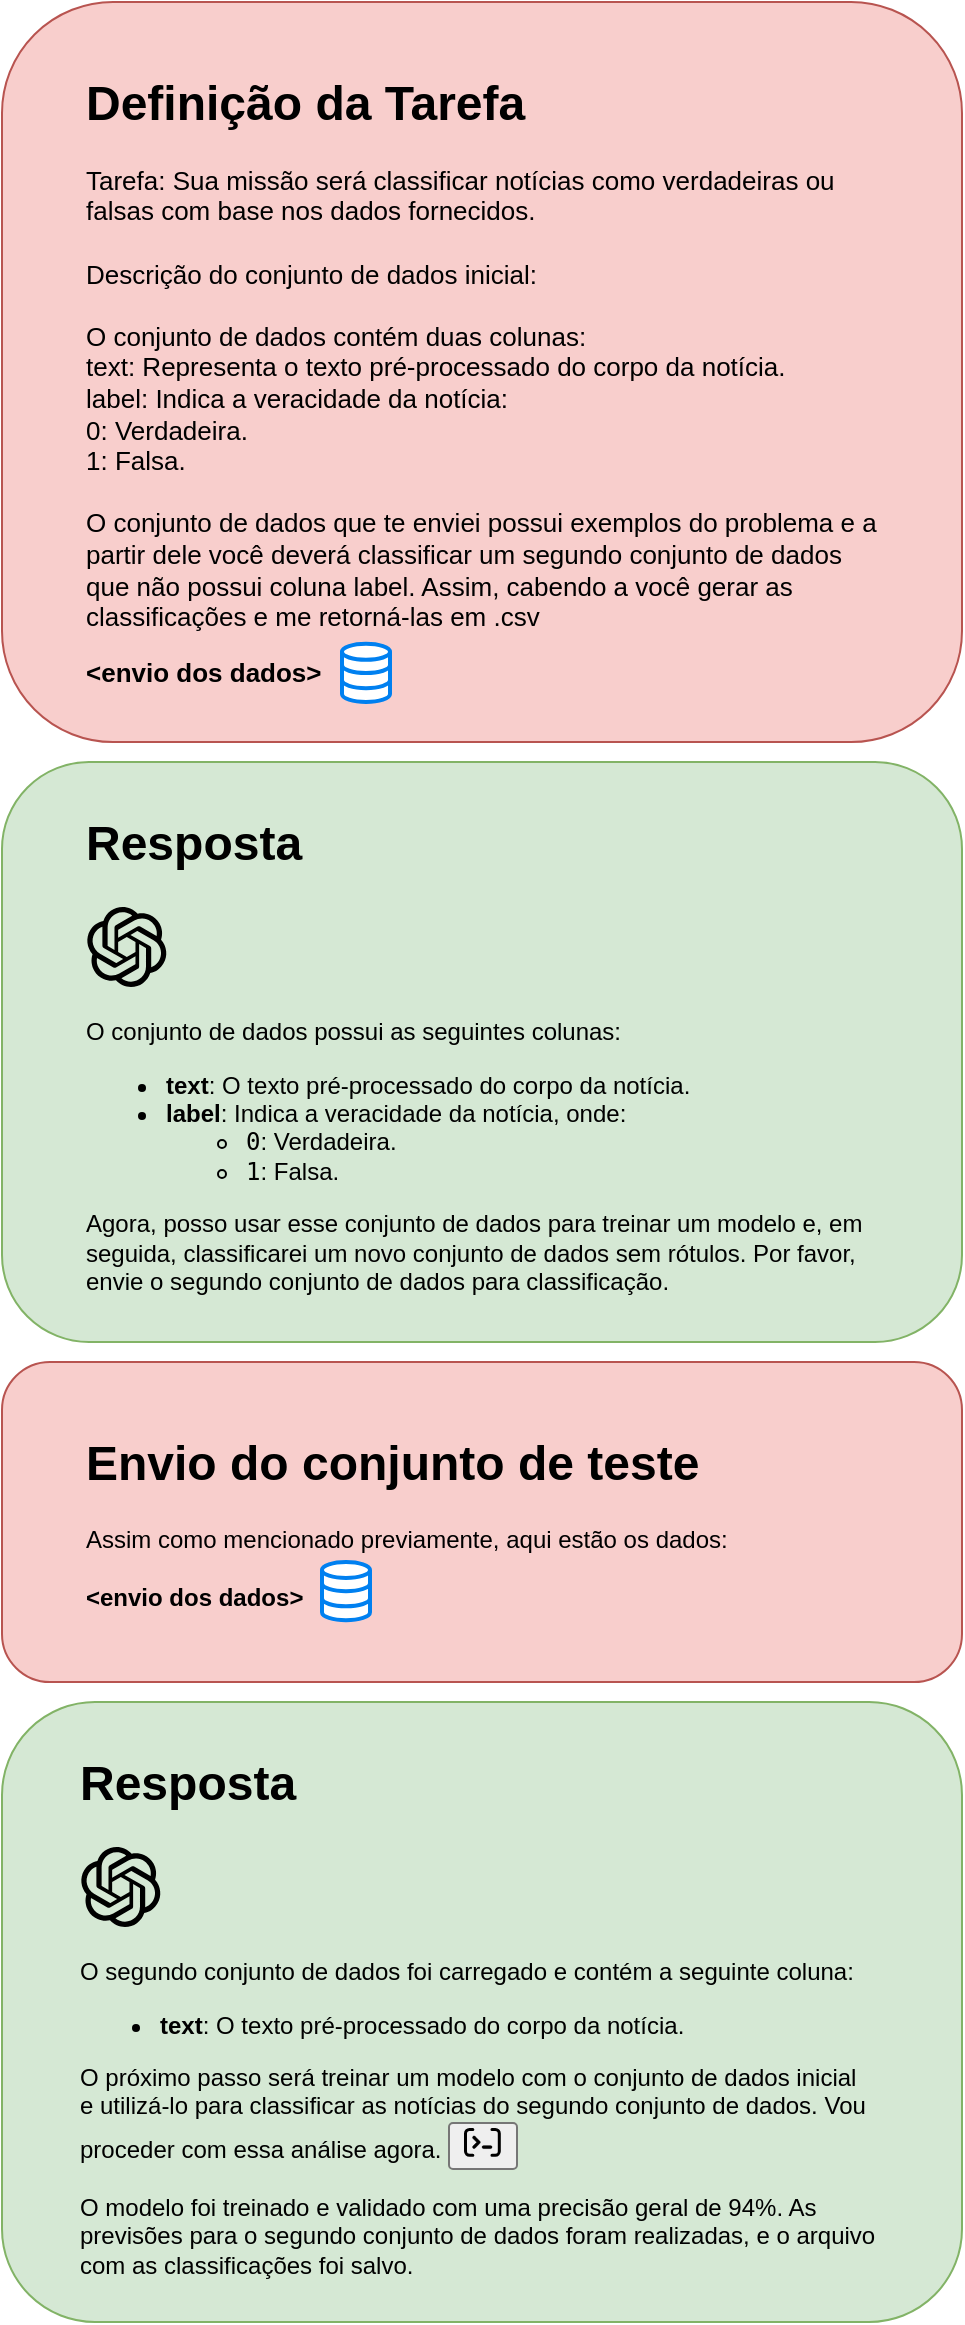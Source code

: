 <mxfile version="26.0.7">
  <diagram name="Página-1" id="WgDCIn0CrFyNTpKXzHxv">
    <mxGraphModel dx="1188" dy="651" grid="1" gridSize="10" guides="1" tooltips="1" connect="1" arrows="1" fold="1" page="1" pageScale="1" pageWidth="827" pageHeight="1169" math="0" shadow="0">
      <root>
        <mxCell id="0" />
        <mxCell id="1" parent="0" />
        <mxCell id="YMyKpo8Cfjpo-RFjcP_J-1" value="" style="rounded=1;whiteSpace=wrap;html=1;fillColor=#f8cecc;strokeColor=#b85450;" parent="1" vertex="1">
          <mxGeometry x="220" y="90" width="480" height="370" as="geometry" />
        </mxCell>
        <mxCell id="YMyKpo8Cfjpo-RFjcP_J-2" value="&lt;h1 style=&quot;margin-top: 0px;&quot;&gt;Definição da Tarefa&lt;/h1&gt;&lt;p&gt;&lt;font style=&quot;font-size: 13px;&quot;&gt;Tarefa: Sua missão será classificar notícias como verdadeiras ou falsas com base nos dados fornecidos.&lt;br&gt;&lt;br&gt;Descrição do conjunto de dados inicial:&lt;br&gt;&lt;br&gt;O conjunto de dados contém duas colunas:&lt;br&gt;text: Representa o texto pré-processado do corpo da notícia.&lt;br&gt;label: Indica a veracidade da notícia:&lt;br&gt;0: Verdadeira.&lt;br&gt;1: Falsa.&lt;br&gt;&lt;br&gt;O conjunto de dados que te enviei possui exemplos do problema e a partir dele você deverá classificar um segundo conjunto de dados que não possui coluna label. Assim, cabendo a você gerar as classificações e me retorná-las em .csv&lt;/font&gt;&lt;/p&gt;&lt;p&gt;&lt;font style=&quot;font-size: 13px;&quot;&gt;&lt;b&gt;&amp;lt;envio dos dados&amp;gt;&lt;/b&gt;&lt;/font&gt;&lt;/p&gt;" style="text;html=1;whiteSpace=wrap;overflow=hidden;rounded=0;" parent="1" vertex="1">
          <mxGeometry x="260" y="120" width="400" height="320" as="geometry" />
        </mxCell>
        <mxCell id="YMyKpo8Cfjpo-RFjcP_J-3" value="" style="rounded=1;whiteSpace=wrap;html=1;fillColor=#d5e8d4;strokeColor=#82b366;" parent="1" vertex="1">
          <mxGeometry x="220" y="470" width="480" height="290" as="geometry" />
        </mxCell>
        <mxCell id="YMyKpo8Cfjpo-RFjcP_J-4" value="&lt;h1 style=&quot;margin-top: 0px;&quot;&gt;Resposta&lt;/h1&gt;&lt;div&gt;&lt;div class=&quot;flex-shrink-0 flex flex-col relative items-end&quot;&gt;&lt;div class=&quot;pt-0&quot;&gt;&lt;div class=&quot;gizmo-shadow-stroke flex h-8 w-8 items-center justify-center overflow-hidden rounded-full&quot;&gt;&lt;div class=&quot;h-full w-full&quot;&gt;&lt;div class=&quot;gizmo-shadow-stroke relative flex h-full items-center justify-center rounded-full bg-token-main-surface-primary text-token-text-primary brand:after:shadow-none&quot;&gt;&lt;svg role=&quot;img&quot; class=&quot;h-2/3 w-2/3 brand:h-full brand:w-full&quot; xmlns=&quot;http://www.w3.org/2000/svg&quot; fill=&quot;none&quot; viewBox=&quot;0 0 41 41&quot; height=&quot;41&quot; width=&quot;41&quot;&gt;&lt;text y=&quot;-9999&quot; x=&quot;-9999&quot;&gt;&lt;/text&gt;&lt;path fill=&quot;currentColor&quot; d=&quot;M37.532 16.871C37.981 15.524 38.136 14.097 37.989 12.686C37.841 11.274 37.393 9.911 36.676 8.686C35.613 6.834 33.988 5.368 32.037 4.498C30.086 3.629 27.91 3.403 25.822 3.851C24.88 2.789 23.722 1.941 22.426 1.363C21.13 0.786 19.725 0.491 18.306 0.5C16.171 0.495 14.089 1.168 12.361 2.422C10.633 3.676 9.349 5.447 8.692 7.478C7.301 7.763 5.987 8.341 4.838 9.175C3.689 10.009 2.731 11.078 2.028 12.312C0.956 14.159 0.499 16.299 0.722 18.423C0.944 20.547 1.836 22.545 3.268 24.129C2.82 25.476 2.664 26.903 2.812 28.314C2.96 29.726 3.407 31.089 4.124 32.314C5.188 34.166 6.812 35.632 8.763 36.501C10.714 37.37 12.891 37.597 14.979 37.149C15.921 38.211 17.079 39.059 18.375 39.637C19.671 40.214 21.076 40.509 22.495 40.5C24.631 40.505 26.713 39.832 28.442 38.577C30.17 37.322 31.456 35.551 32.112 33.518C33.503 33.233 34.817 32.655 35.966 31.821C37.115 30.987 38.073 29.918 38.775 28.684C39.846 26.837 40.302 24.698 40.079 22.575C39.856 20.452 38.964 18.454 37.532 16.871ZM22.498 37.885C20.744 37.887 19.046 37.273 17.699 36.15C17.76 36.117 17.867 36.059 17.936 36.016L25.9 31.416C26.1 31.302 26.266 31.137 26.381 30.938C26.496 30.739 26.556 30.512 26.555 30.282V19.054L29.921 20.998C29.939 21.007 29.954 21.02 29.966 21.036C29.977 21.052 29.984 21.071 29.987 21.09V30.389C29.984 32.375 29.195 34.279 27.791 35.684C26.387 37.089 24.484 37.881 22.498 37.885ZM6.392 31.006C5.514 29.489 5.197 27.711 5.498 25.983C5.557 26.019 5.66 26.082 5.735 26.124L13.699 30.725C13.898 30.841 14.123 30.902 14.353 30.902C14.583 30.902 14.809 30.841 15.007 30.725L24.731 25.11V28.998C24.732 29.018 24.728 29.038 24.72 29.056C24.712 29.074 24.699 29.089 24.683 29.101L16.632 33.75C14.91 34.742 12.864 35.01 10.945 34.495C9.025 33.981 7.388 32.726 6.392 31.006ZM4.297 13.619C5.172 12.1 6.553 10.936 8.199 10.333C8.199 10.401 8.195 10.523 8.195 10.607V19.808C8.194 20.038 8.253 20.264 8.368 20.463C8.483 20.662 8.649 20.827 8.849 20.94L18.572 26.554L15.206 28.498C15.189 28.509 15.17 28.515 15.15 28.517C15.131 28.519 15.111 28.516 15.092 28.508L7.04 23.856C5.321 22.86 4.067 21.224 3.553 19.305C3.039 17.386 3.306 15.341 4.297 13.619ZM31.955 20.056L22.231 14.441L25.598 12.498C25.614 12.487 25.633 12.48 25.653 12.479C25.673 12.477 25.693 12.48 25.711 12.488L33.763 17.136C34.997 17.849 36.002 18.898 36.661 20.161C37.319 21.424 37.605 22.849 37.483 24.268C37.362 25.688 36.838 27.043 35.974 28.176C35.11 29.309 33.941 30.172 32.605 30.664C32.605 30.595 32.605 30.473 32.605 30.389V21.188C32.607 20.959 32.547 20.733 32.433 20.534C32.319 20.335 32.154 20.17 31.955 20.056ZM35.306 15.013C35.246 14.976 35.143 14.914 35.069 14.872L27.105 10.271C26.906 10.155 26.68 10.094 26.45 10.094C26.221 10.094 25.995 10.155 25.796 10.271L16.073 15.886V11.998C16.072 11.978 16.075 11.959 16.084 11.941C16.092 11.922 16.105 11.907 16.121 11.895L24.172 7.25C25.405 6.539 26.816 6.194 28.238 6.255C29.661 6.316 31.036 6.781 32.204 7.595C33.372 8.409 34.284 9.539 34.833 10.853C35.383 12.167 35.546 13.61 35.306 15.013ZM14.242 21.942L10.875 19.998C10.858 19.989 10.842 19.976 10.831 19.96C10.819 19.944 10.812 19.925 10.81 19.906V10.607C10.811 9.183 11.217 7.788 11.982 6.587C12.747 5.385 13.838 4.427 15.127 3.823C16.417 3.219 17.852 2.995 19.265 3.177C20.677 3.359 22.009 3.939 23.103 4.851C23.043 4.884 22.937 4.942 22.867 4.985L14.902 9.585C14.703 9.699 14.537 9.864 14.421 10.063C14.306 10.262 14.247 10.488 14.248 10.717L14.242 21.942ZM16.071 17.999L20.402 15.498L24.733 17.997V22.998L20.402 25.498L16.071 22.998V17.999Z&quot;&gt;&lt;/path&gt;&lt;/svg&gt;&lt;/div&gt;&lt;/div&gt;&lt;/div&gt;&lt;/div&gt;&lt;/div&gt;&lt;div class=&quot;group/conversation-turn relative flex w-full min-w-0 flex-col agent-turn&quot;&gt;&lt;div class=&quot;flex-col gap-1 md:gap-3&quot;&gt;&lt;div class=&quot;flex max-w-full flex-col flex-grow&quot;&gt;&lt;div data-message-model-slug=&quot;gpt-4o&quot; class=&quot;min-h-8 text-message flex w-full flex-col items-end gap-2 whitespace-normal break-words text-start [.text-message+&amp;amp;]:mt-5&quot; dir=&quot;auto&quot; data-message-id=&quot;8d38f165-af83-4453-bf22-20129d14ee3f&quot; data-message-author-role=&quot;assistant&quot;&gt;&lt;div class=&quot;flex w-full flex-col gap-1 empty:hidden first:pt-[3px]&quot;&gt;&lt;div class=&quot;markdown prose w-full break-words dark:prose-invert dark&quot;&gt;&lt;p&gt;O conjunto de dados possui as seguintes colunas:&lt;/p&gt;&lt;ul&gt;&lt;li&gt;&lt;strong&gt;text&lt;/strong&gt;: O texto pré-processado do corpo da notícia.&lt;/li&gt;&lt;li&gt;&lt;strong&gt;label&lt;/strong&gt;: Indica a veracidade da notícia, onde:&lt;ul&gt;&lt;li&gt;&lt;code&gt;0&lt;/code&gt;: Verdadeira.&lt;/li&gt;&lt;li&gt;&lt;code&gt;1&lt;/code&gt;: Falsa.&lt;/li&gt;&lt;/ul&gt;&lt;/li&gt;&lt;/ul&gt;&lt;p&gt;Agora, posso usar esse conjunto de dados para treinar um modelo e, em seguida, classificarei um novo conjunto de dados sem rótulos. Por favor, envie o segundo conjunto de dados para classificação.&lt;/p&gt;&lt;/div&gt;&lt;/div&gt;&lt;/div&gt;&lt;/div&gt;&lt;/div&gt;&lt;/div&gt;&lt;/div&gt;" style="text;html=1;whiteSpace=wrap;overflow=hidden;rounded=0;" parent="1" vertex="1">
          <mxGeometry x="260" y="490" width="400" height="260" as="geometry" />
        </mxCell>
        <mxCell id="RVSfV_5nLMz8Svixe5_z-2" value="" style="rounded=1;whiteSpace=wrap;html=1;fillColor=#f8cecc;strokeColor=#b85450;" vertex="1" parent="1">
          <mxGeometry x="220" y="770" width="480" height="160" as="geometry" />
        </mxCell>
        <mxCell id="RVSfV_5nLMz8Svixe5_z-3" value="&lt;h1 style=&quot;margin-top: 0px;&quot;&gt;Envio do conjunto de teste&lt;/h1&gt;&lt;div&gt;Assim como mencionado previamente, aqui estão os dados:&lt;/div&gt;&lt;div&gt;&lt;br&gt;&lt;/div&gt;&lt;div&gt;&lt;b&gt;&amp;lt;envio dos dados&amp;gt;&lt;/b&gt;&lt;/div&gt;" style="text;html=1;whiteSpace=wrap;overflow=hidden;rounded=0;" vertex="1" parent="1">
          <mxGeometry x="260" y="800" width="400" height="110" as="geometry" />
        </mxCell>
        <mxCell id="RVSfV_5nLMz8Svixe5_z-4" value="" style="html=1;verticalLabelPosition=bottom;align=center;labelBackgroundColor=#ffffff;verticalAlign=top;strokeWidth=2;strokeColor=#0080F0;shadow=0;dashed=0;shape=mxgraph.ios7.icons.data;" vertex="1" parent="1">
          <mxGeometry x="390" y="410.9" width="24" height="29.1" as="geometry" />
        </mxCell>
        <mxCell id="RVSfV_5nLMz8Svixe5_z-5" value="" style="html=1;verticalLabelPosition=bottom;align=center;labelBackgroundColor=#ffffff;verticalAlign=top;strokeWidth=2;strokeColor=#0080F0;shadow=0;dashed=0;shape=mxgraph.ios7.icons.data;" vertex="1" parent="1">
          <mxGeometry x="380" y="870" width="24" height="29.1" as="geometry" />
        </mxCell>
        <mxCell id="RVSfV_5nLMz8Svixe5_z-7" value="" style="rounded=1;whiteSpace=wrap;html=1;fillColor=#d5e8d4;strokeColor=#82b366;" vertex="1" parent="1">
          <mxGeometry x="220" y="940" width="480" height="310" as="geometry" />
        </mxCell>
        <mxCell id="RVSfV_5nLMz8Svixe5_z-8" value="&lt;h1 style=&quot;margin-top: 0px;&quot;&gt;Resposta&lt;/h1&gt;&lt;div class=&quot;flex-shrink-0 flex flex-col relative items-end&quot;&gt;&lt;div class=&quot;pt-0&quot;&gt;&lt;div class=&quot;gizmo-shadow-stroke flex h-8 w-8 items-center justify-center overflow-hidden rounded-full&quot;&gt;&lt;div class=&quot;h-full w-full&quot;&gt;&lt;div class=&quot;gizmo-shadow-stroke relative flex h-full items-center justify-center rounded-full bg-token-main-surface-primary text-token-text-primary brand:after:shadow-none&quot;&gt;&lt;svg role=&quot;img&quot; class=&quot;h-2/3 w-2/3 brand:h-full brand:w-full&quot; xmlns=&quot;http://www.w3.org/2000/svg&quot; fill=&quot;none&quot; viewBox=&quot;0 0 41 41&quot; height=&quot;41&quot; width=&quot;41&quot;&gt;&lt;text y=&quot;-9999&quot; x=&quot;-9999&quot;&gt;&lt;/text&gt;&lt;path fill=&quot;currentColor&quot; d=&quot;M37.532 16.871C37.981 15.524 38.136 14.097 37.989 12.686C37.841 11.274 37.393 9.911 36.676 8.686C35.613 6.834 33.988 5.368 32.037 4.498C30.086 3.629 27.91 3.403 25.822 3.851C24.88 2.789 23.722 1.941 22.426 1.363C21.13 0.786 19.725 0.491 18.306 0.5C16.171 0.495 14.089 1.168 12.361 2.422C10.633 3.676 9.349 5.447 8.692 7.478C7.301 7.763 5.987 8.341 4.838 9.175C3.689 10.009 2.731 11.078 2.028 12.312C0.956 14.159 0.499 16.299 0.722 18.423C0.944 20.547 1.836 22.545 3.268 24.129C2.82 25.476 2.664 26.903 2.812 28.314C2.96 29.726 3.407 31.089 4.124 32.314C5.188 34.166 6.812 35.632 8.763 36.501C10.714 37.37 12.891 37.597 14.979 37.149C15.921 38.211 17.079 39.059 18.375 39.637C19.671 40.214 21.076 40.509 22.495 40.5C24.631 40.505 26.713 39.832 28.442 38.577C30.17 37.322 31.456 35.551 32.112 33.518C33.503 33.233 34.817 32.655 35.966 31.821C37.115 30.987 38.073 29.918 38.775 28.684C39.846 26.837 40.302 24.698 40.079 22.575C39.856 20.452 38.964 18.454 37.532 16.871ZM22.498 37.885C20.744 37.887 19.046 37.273 17.699 36.15C17.76 36.117 17.867 36.059 17.936 36.016L25.9 31.416C26.1 31.302 26.266 31.137 26.381 30.938C26.496 30.739 26.556 30.512 26.555 30.282V19.054L29.921 20.998C29.939 21.007 29.954 21.02 29.966 21.036C29.977 21.052 29.984 21.071 29.987 21.09V30.389C29.984 32.375 29.195 34.279 27.791 35.684C26.387 37.089 24.484 37.881 22.498 37.885ZM6.392 31.006C5.514 29.489 5.197 27.711 5.498 25.983C5.557 26.019 5.66 26.082 5.735 26.124L13.699 30.725C13.898 30.841 14.123 30.902 14.353 30.902C14.583 30.902 14.809 30.841 15.007 30.725L24.731 25.11V28.998C24.732 29.018 24.728 29.038 24.72 29.056C24.712 29.074 24.699 29.089 24.683 29.101L16.632 33.75C14.91 34.742 12.864 35.01 10.945 34.495C9.025 33.981 7.388 32.726 6.392 31.006ZM4.297 13.619C5.172 12.1 6.553 10.936 8.199 10.333C8.199 10.401 8.195 10.523 8.195 10.607V19.808C8.194 20.038 8.253 20.264 8.368 20.463C8.483 20.662 8.649 20.827 8.849 20.94L18.572 26.554L15.206 28.498C15.189 28.509 15.17 28.515 15.15 28.517C15.131 28.519 15.111 28.516 15.092 28.508L7.04 23.856C5.321 22.86 4.067 21.224 3.553 19.305C3.039 17.386 3.306 15.341 4.297 13.619ZM31.955 20.056L22.231 14.441L25.598 12.498C25.614 12.487 25.633 12.48 25.653 12.479C25.673 12.477 25.693 12.48 25.711 12.488L33.763 17.136C34.997 17.849 36.002 18.898 36.661 20.161C37.319 21.424 37.605 22.849 37.483 24.268C37.362 25.688 36.838 27.043 35.974 28.176C35.11 29.309 33.941 30.172 32.605 30.664C32.605 30.595 32.605 30.473 32.605 30.389V21.188C32.607 20.959 32.547 20.733 32.433 20.534C32.319 20.335 32.154 20.17 31.955 20.056ZM35.306 15.013C35.246 14.976 35.143 14.914 35.069 14.872L27.105 10.271C26.906 10.155 26.68 10.094 26.45 10.094C26.221 10.094 25.995 10.155 25.796 10.271L16.073 15.886V11.998C16.072 11.978 16.075 11.959 16.084 11.941C16.092 11.922 16.105 11.907 16.121 11.895L24.172 7.25C25.405 6.539 26.816 6.194 28.238 6.255C29.661 6.316 31.036 6.781 32.204 7.595C33.372 8.409 34.284 9.539 34.833 10.853C35.383 12.167 35.546 13.61 35.306 15.013ZM14.242 21.942L10.875 19.998C10.858 19.989 10.842 19.976 10.831 19.96C10.819 19.944 10.812 19.925 10.81 19.906V10.607C10.811 9.183 11.217 7.788 11.982 6.587C12.747 5.385 13.838 4.427 15.127 3.823C16.417 3.219 17.852 2.995 19.265 3.177C20.677 3.359 22.009 3.939 23.103 4.851C23.043 4.884 22.937 4.942 22.867 4.985L14.902 9.585C14.703 9.699 14.537 9.864 14.421 10.063C14.306 10.262 14.247 10.488 14.248 10.717L14.242 21.942ZM16.071 17.999L20.402 15.498L24.733 17.997V22.998L20.402 25.498L16.071 22.998V17.999Z&quot;&gt;&lt;/path&gt;&lt;/svg&gt;&lt;/div&gt;&lt;/div&gt;&lt;/div&gt;&lt;/div&gt;&lt;/div&gt;&lt;div class=&quot;group/conversation-turn relative flex w-full min-w-0 flex-col agent-turn&quot;&gt;&lt;div class=&quot;flex-col gap-1 md:gap-3&quot;&gt;&lt;div class=&quot;flex max-w-full flex-col flex-grow&quot;&gt;&lt;div data-message-model-slug=&quot;gpt-4o&quot; class=&quot;min-h-8 text-message flex w-full flex-col items-end gap-2 whitespace-normal break-words text-start [.text-message+&amp;amp;]:mt-5&quot; dir=&quot;auto&quot; data-message-id=&quot;e1baecac-6e89-4ad6-8fd4-6f06bfed1278&quot; data-message-author-role=&quot;assistant&quot;&gt;&lt;div class=&quot;flex w-full flex-col gap-1 empty:hidden first:pt-[3px]&quot;&gt;&lt;div class=&quot;markdown prose w-full break-words dark:prose-invert dark&quot;&gt;&lt;p&gt;O segundo conjunto de dados foi carregado e contém a seguinte coluna:&lt;/p&gt;&lt;ul&gt;&lt;li&gt;&lt;strong&gt;text&lt;/strong&gt;: O texto pré-processado do corpo da notícia.&lt;/li&gt;&lt;/ul&gt;&lt;p&gt;O próximo passo será treinar um modelo com o conjunto de dados inicial e utilizá-lo para classificar as notícias do segundo conjunto de dados. Vou proceder com essa análise agora. ​&lt;span data-state=&quot;closed&quot; class=&quot;&quot;&gt;&lt;button&gt;&lt;svg height=&quot;15&quot; width=&quot;19&quot; class=&quot;-mt-0.5 ml-0.5 inline-block text-token-link hover:text-token-link-hover&quot; fill=&quot;none&quot; viewBox=&quot;0 0 19 15&quot; xmlns=&quot;http://www.w3.org/2000/svg&quot;&gt;&lt;path stroke-linejoin=&quot;round&quot; stroke-linecap=&quot;round&quot; stroke-width=&quot;1.5&quot; stroke=&quot;currentColor&quot; d=&quot;M4.42 0.75H2.862H2.75C1.645 0.75 0.75 1.645 0.75 2.75V11.65C0.75 12.755 1.645 13.65 2.75 13.65H2.862C2.862 13.65 2.862 13.65 2.862 13.65C2.862 13.65 4.008 13.65 4.42 13.65M13.98 13.65H15.537H15.65C16.755 13.65 17.65 12.755 17.65 11.65V2.75C17.65 1.645 16.755 0.75 15.65 0.75H15.537H13.98&quot;&gt;&lt;/path&gt;&lt;path stroke-linejoin=&quot;round&quot; stroke-linecap=&quot;round&quot; stroke-width=&quot;0.2&quot; stroke=&quot;currentColor&quot; fill=&quot;currentColor&quot; d=&quot;M5.553 4.22C5.26 3.927 4.785 3.927 4.492 4.22C4.199 4.513 4.199 4.987 4.492 5.28L6.362 7.15L4.492 9.02C4.199 9.313 4.199 9.787 4.492 10.08C4.785 10.373 5.26 10.373 5.553 10.08L7.953 7.68C8.246 7.387 8.246 6.913 7.953 6.62L5.553 4.22Z&quot;&gt;&lt;/path&gt;&lt;path stroke-width=&quot;0.1&quot; stroke=&quot;currentColor&quot; fill=&quot;currentColor&quot; d=&quot;M9.778 8.75C9.336 8.75 8.978 9.108 8.978 9.55C8.978 9.992 9.336 10.35 9.778 10.35H13.277C13.719 10.35 14.078 9.992 14.078 9.55C14.078 9.108 13.719 8.75 13.277 8.75H9.778Z&quot;&gt;&lt;/path&gt;&lt;/svg&gt;&lt;/button&gt;&lt;/span&gt;​&lt;/p&gt;&lt;/div&gt;&lt;/div&gt;&lt;/div&gt;&lt;div data-message-model-slug=&quot;gpt-4o&quot; class=&quot;min-h-8 text-message flex w-full flex-col items-end gap-2 whitespace-normal break-words text-start [.text-message+&amp;amp;]:mt-5&quot; dir=&quot;auto&quot; data-message-id=&quot;1f61c2e6-8f8e-4970-8afd-74cae0f25a52&quot; data-message-author-role=&quot;assistant&quot;&gt;&lt;div class=&quot;flex w-full flex-col gap-1 empty:hidden first:pt-[3px]&quot;&gt;&lt;div class=&quot;markdown prose w-full break-words dark:prose-invert dark&quot;&gt;&lt;p&gt;O modelo foi treinado e validado com uma precisão geral de 94%. As previsões para o segundo conjunto de dados foram realizadas, e o arquivo com as classificações foi salvo.&lt;/p&gt;&lt;p&gt;Você pode baixar o arquivo com as previsões no link abaixo:&lt;/p&gt;&lt;/div&gt;&lt;/div&gt;&lt;/div&gt;&lt;/div&gt;&lt;/div&gt;&lt;/div&gt;&lt;h1 style=&quot;margin-top: 0px;&quot;&gt;&lt;span style=&quot;background-color: transparent; color: light-dark(rgb(0, 0, 0), rgb(255, 255, 255)); font-size: 12px; font-weight: normal;&quot; data-state=&quot;closed&quot; class=&quot;&quot;&gt;Baixar as previsões&lt;/span&gt;&lt;span style=&quot;background-color: transparent; color: light-dark(rgb(0, 0, 0), rgb(255, 255, 255)); font-size: 12px; font-weight: normal;&quot;&gt; ​&lt;/span&gt;&lt;/h1&gt;" style="text;html=1;whiteSpace=wrap;overflow=hidden;rounded=0;" vertex="1" parent="1">
          <mxGeometry x="257" y="960" width="400" height="270" as="geometry" />
        </mxCell>
      </root>
    </mxGraphModel>
  </diagram>
</mxfile>
